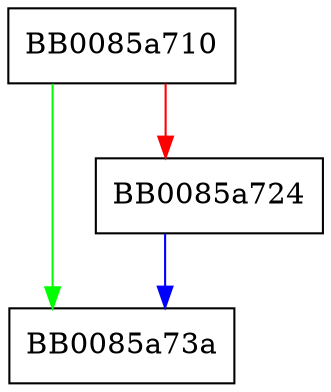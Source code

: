 digraph ossl_ec_check_security_strength {
  node [shape="box"];
  graph [splines=ortho];
  BB0085a710 -> BB0085a73a [color="green"];
  BB0085a710 -> BB0085a724 [color="red"];
  BB0085a724 -> BB0085a73a [color="blue"];
}